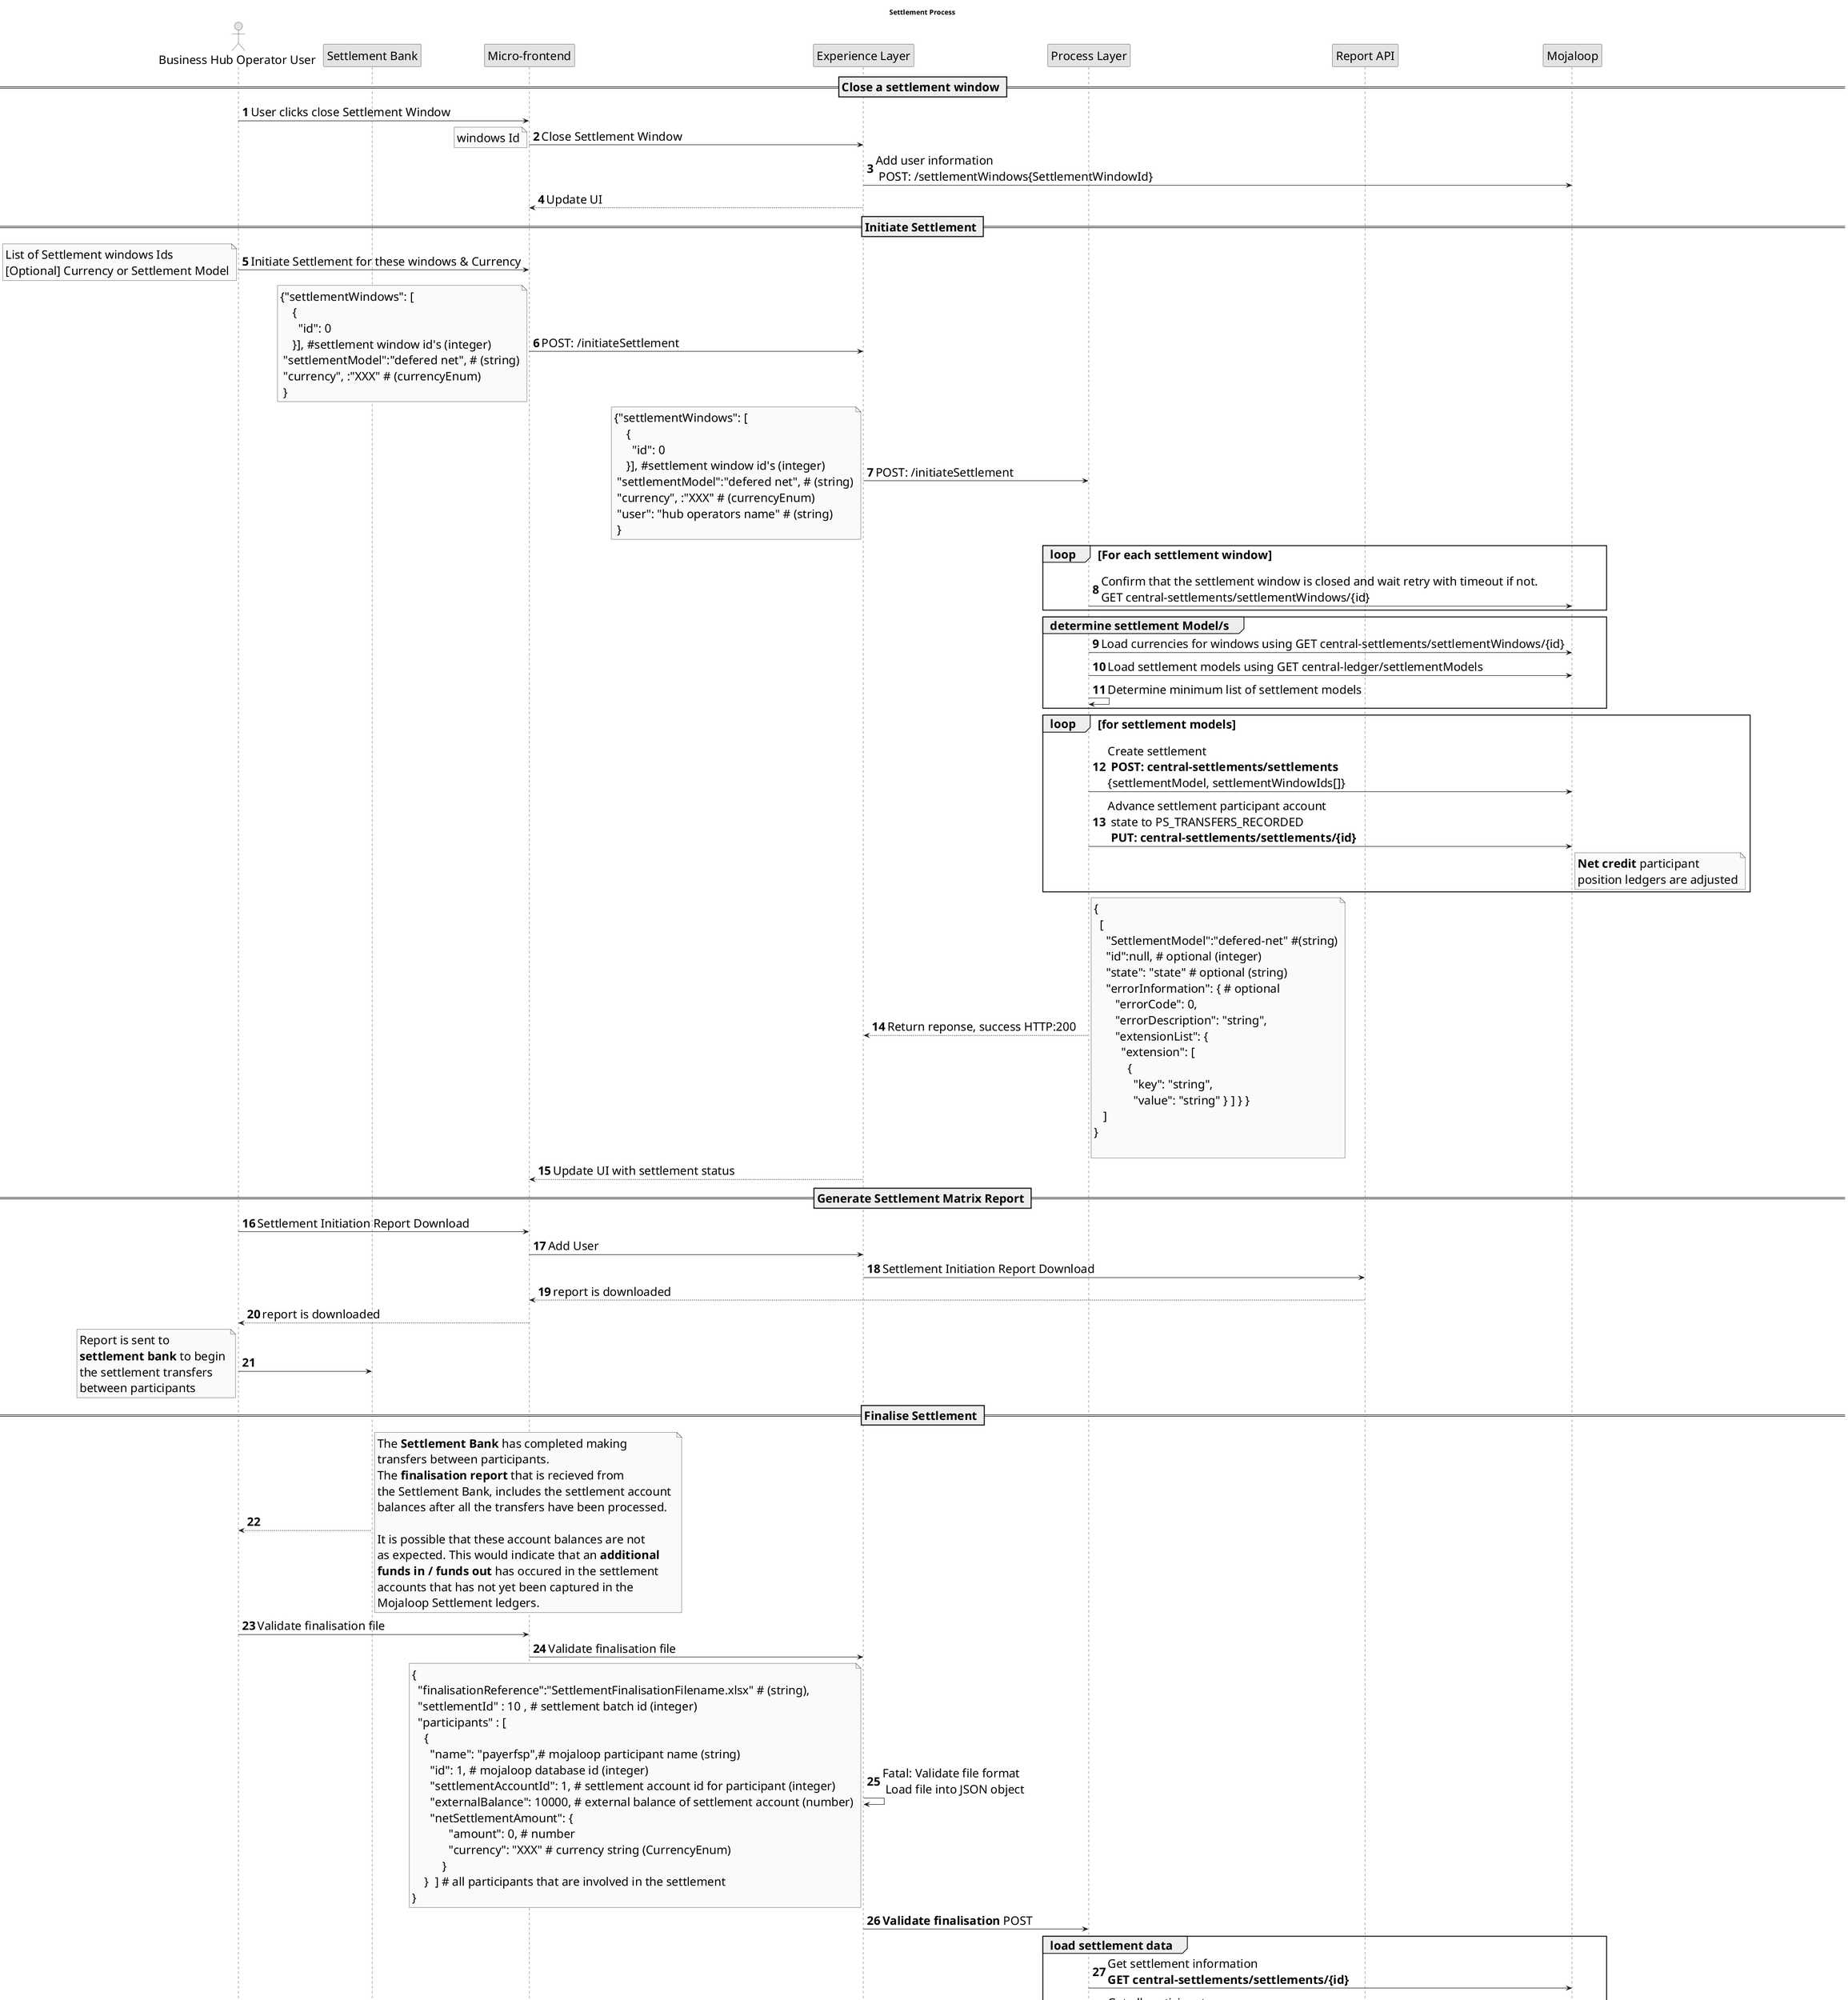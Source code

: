 @startuml settlementProcessAPI
skinparam activityFontSize 4
skinparam activityDiamondFontSize 30
skinparam activityArrowFontSize 24
skinparam defaultFontSize 24
skinparam noteFontSize 24
skinparam monochrome true
autonumber

title Settlement Process

actor "Business Hub Operator User" as bu

participant "Settlement Bank" as sbank
participant "Micro-frontend" as ui
participant "Experience Layer" as el
participant "Process Layer" as pl
participant "Report API" as report
participant "Mojaloop" as moja

== Close a settlement window ==
bu->ui: User clicks close Settlement Window
ui->el: Close Settlement Window
note left
windows Id
end note
el->moja: Add user information\n POST: /settlementWindows{SettlementWindowId}
el-->ui: Update UI
== Initiate Settlement ==
bu->ui: Initiate Settlement for these windows & Currency

note left
List of Settlement windows Ids
[Optional] Currency or Settlement Model
end note

ui->el: POST: /initiateSettlement 
note left
{"settlementWindows": [
    {
      "id": 0
    }], #settlement window id's (integer)
 "settlementModel":"defered net", # (string)
 "currency", :"XXX" # (currencyEnum)
 }
end note
el->pl: POST: /initiateSettlement 
note left
{"settlementWindows": [
    {
      "id": 0
    }], #settlement window id's (integer)
 "settlementModel":"defered net", # (string)
 "currency", :"XXX" # (currencyEnum)
 "user": "hub operators name" # (string) 
 }
end note
loop For each settlement window
pl->moja: Confirm that the settlement window is closed and wait retry with timeout if not.  \nGET central-settlements/settlementWindows/{id}
end
group determine settlement Model/s 
pl->moja: Load currencies for windows using GET central-settlements/settlementWindows/{id}
pl->moja: Load settlement models using GET central-ledger/settlementModels 
pl->pl: Determine minimum list of settlement models
end

loop for settlement models
pl->moja: Create settlement \n **POST: central-settlements/settlements** \n{settlementModel, settlementWindowIds[]}
pl->moja: Advance settlement participant account\n state to PS_TRANSFERS_RECORDED \n **PUT: central-settlements/settlements/{id}**
note right moja
**Net credit** participant 
position ledgers are adjusted
end note
end loop
pl-->el: Return reponse, success HTTP:200
note right
 {
   [
     "SettlementModel":"defered-net" #(string)
     "id":null, # optional (integer)
     "state": "state" # optional (string)
     "errorInformation": { # optional
        "errorCode": 0,
        "errorDescription": "string",
        "extensionList": {
          "extension": [
            {
              "key": "string",
              "value": "string" } ] } }
    ]
 }

end note
el-->ui: Update UI with settlement status

== Generate Settlement Matrix Report ==
bu->ui: Settlement Initiation Report Download
ui->el: Add User
el->report: Settlement Initiation Report Download
report-->ui: report is downloaded
ui-->bu:report is downloaded
bu->sbank:
note left
Report is sent to 
**settlement bank** to begin 
the settlement transfers 
between participants
end note

== Finalise Settlement ==
sbank-->bu: 
note right
The **Settlement Bank** has completed making
transfers between participants.
The **finalisation report** that is recieved from 
the Settlement Bank, includes the settlement account 
balances after all the transfers have been processed.

It is possible that these account balances are not
as expected. This would indicate that an **additional** 
**funds in / funds out** has occured in the settlement 
accounts that has not yet been captured in the 
Mojaloop Settlement ledgers.
end note
bu -> ui: Validate finalisation file
ui -> el: Validate finalisation file
el -> el: Fatal: Validate file format \n Load file into JSON object
note left 
{
  "finalisationReference":"SettlementFinalisationFilename.xlsx" # (string),
  "settlementId" : 10 , # settlement batch id (integer) 
  "participants" : [
    { 
      "name": "payerfsp",# mojaloop participant name (string) 
      "id": 1, # mojaloop database id (integer)
      "settlementAccountId": 1, # settlement account id for participant (integer)
      "externalBalance": 10000, # external balance of settlement account (number)
      "netSettlementAmount": {
            "amount": 0, # number
            "currency": "XXX" # currency string (CurrencyEnum)
          }
    }  ] # all participants that are involved in the settlement
}
end note

el -> pl: **Validate finalisation** POST
group load settlement data
pl->moja: Get settlement information \n**GET central-settlements/settlements/{id}**
pl->moja: Get all participants\n **GET central-ledger/participants**
pl->moja: Get all participants limits\n **GET central-ledger/participants/limits**
pl->moja: For each participant get account balance\n **GET central-ledger/participants/{name}/accounts**
end
group Process validation 
pl -> pl: Fatal: Validate Participants and their \n accounts ids are valid, match, \nand are the correct type, and correct currency
pl -> pl: Fatal: Validate Settlement Id non-matching
pl -> pl: Fatal: Validate Participant Settlement data \ntransfer sum is zero
pl -> pl: Fatal: Validate Participant Settlement data \nmatches net settlement amount
end
group Calculate Adjustments and Warnings
pl -> pl: Non fatal: Validate Participant Settlement \nbalance is expected \n Return warnings if there are discrepencies
pl -> pl: Non fatal: Validate Participant Settlement \nbalance is zero or positive
end 
pl--> el: Return finalisation validation results
note right
  {
    "finalisationId": "GUIDv4", # Guid version 4 (string)
    "valid":true, # (boolean) true if none failure error
    "errors": [{"type": "string", "message": "description", "errorInformation": {...}}],
    "warnings": [{"type": "string", "message": "description", "errorInformation": {...}}]
  }
end note
el--> ui: Show validation results to user
ui--> bu: 

bu -> ui: User confirms proceeding with finalisation
ui -> el: **Confirm Finalisation** PUT 
note left
{
  finalisationId:"GUIDv4", (string)
  balanceSettlementOption: true # (boolean)
}
end note
el -> pl: **Confirm Finalisation** PUT 
note left
{
  "finalisationId":"GUIDv4", (string)
  "balanceSettlementOption":true, # (boolean)
  "user":"userName" # (string)
}
end note

loop for each settlement debit participant
' pl->moja: [Remove if Liquidity adjustment includes settlement account check]\nadjust ndc: PUT /participants/{name}/limits
alt if balanceSettlementOption is true 
pl->moja: Adjust settlment account according to settlement (funds Out)\n POST central-ledger/participants/{name}/accounts/{id}\nConfirm PUT /participants/{name}/accounts/{id}/transfers/{transferId}
end

pl->moja: Advance state to Settled\nPUT central-settlements/settlements/{sid}/participants/{pid}/accounts/{aid} \n PUT /settlements/{sid}/participants/{pid}
note right moja
**Net debit** participant 
   position ledgers are adjusted
end note

end loop
loop for each settlement credit participant
' pl->moja: [Remove if Liquidity adjustment includes settlement account check]\n adjust ndc: PUT /participants/{name}/limits
alt if balanceSettlementOption is true 
pl->moja: Adjust settlment account according to settlement (funds In)\n POST /participants/{name}/accounts/{id}
end
note left pl
  reason: "Settlement Finanisation"
  extension list: 
    [ { 'key'='user', 'value'='username'},
      { 'key'='reference', 'value'='finalisatonReference'} ]
end note
pl->moja: Advance state to Settled\nPUT central-settlements/settlements/{sid}/participants/{pid}/accounts/{aid} \n PUT /settlements/{sid}/participants/{pid}
end loop
alt if balanceSettlementOption is true 
loop For each participant rebalance Settlement account  
pl->moja: Get latest balance \n **GET central-ledger/participants/{name}/accounts**
pl->moja: if < actual balance then\n increase balance (funds In)\n POST central-ledger/participants/{name}/accounts/{id}
pl->moja: if > actual balance then\n decrease balance (funds Out)\n POST central-ledger/participants/{name}/accounts/{id}\nConfirm PUT /participants/{name}/accounts/{id}/transfers/{transferId}
note left pl
  reason: "Settlement Rebalance"
  extension list: 
    [ { 'key'='user', 'value'='username'},
      { 'key'='reference', 'value'='finalisatonReference'} ]
end note
pl->moja: Confirm correct balance\n **GET central-ledger/participants/{name}/accounts**
end 
end

pl-->el: Response
note right 
  {
    "state": "string",
    "participants" : [
    { 
      "name": "payerfsp",# mojaloop participant name (string) 
      "id": 1, # mojaloop database id (integer)
      "settlementAccountId": 1, # settlement account id for participant (integer)
      "errors": [{"type": "string", "message": "description", "errorInformation": {...}}] # errorInformation std fspiop error information object
    }]
  }
end note
el-->ui: Settlement \n Process \n Completed (Update settlement Status or display errors)

@enduml